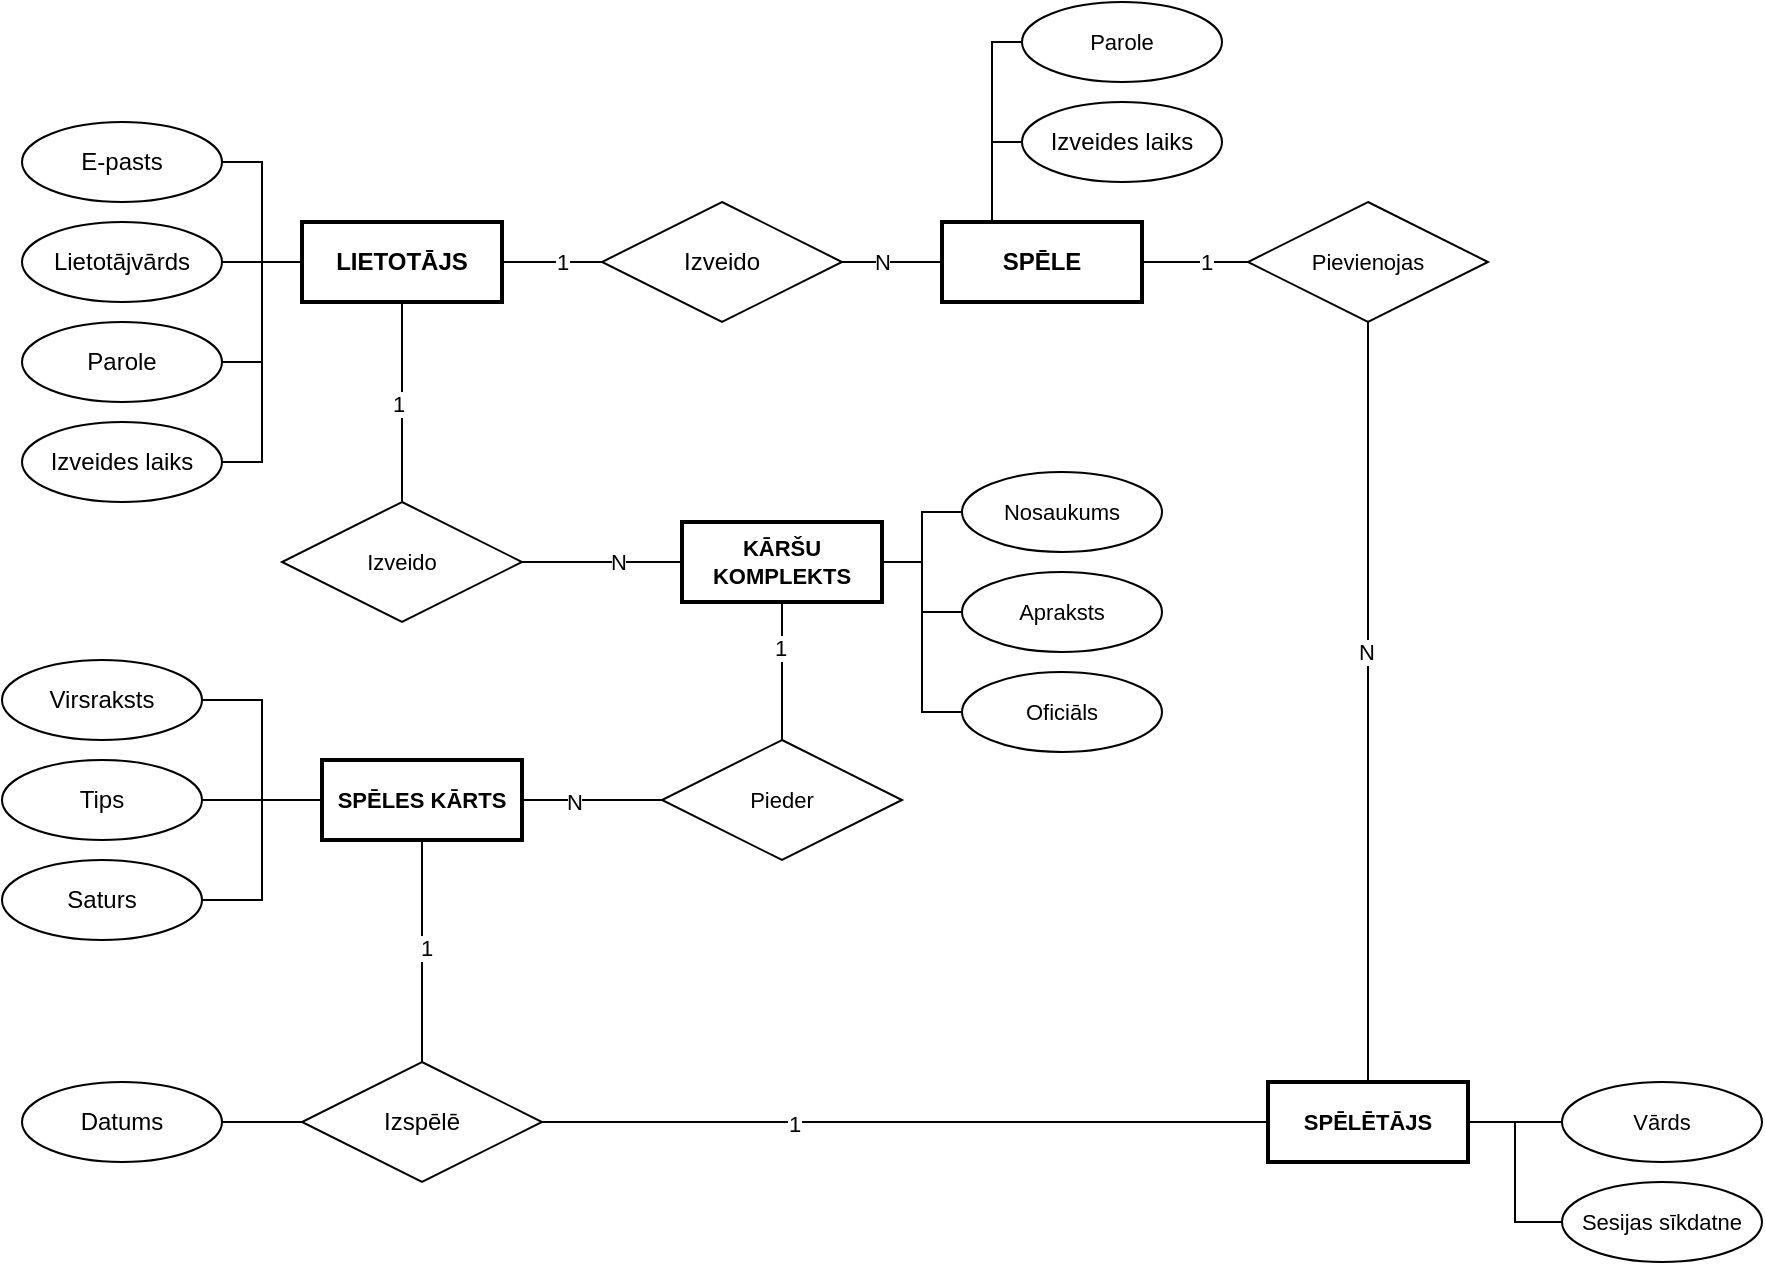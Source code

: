 <mxfile version="22.1.5" type="github">
  <diagram name="Page-1" id="boCHcTS4KuRH3LGrLZ6n">
    <mxGraphModel dx="1165" dy="635" grid="1" gridSize="10" guides="1" tooltips="1" connect="1" arrows="1" fold="1" page="1" pageScale="1" pageWidth="850" pageHeight="1100" math="0" shadow="0">
      <root>
        <mxCell id="0" />
        <mxCell id="1" parent="0" />
        <mxCell id="E9g5uc1TUt96TrxoYDHK-8" style="edgeStyle=orthogonalEdgeStyle;rounded=0;orthogonalLoop=1;jettySize=auto;html=1;entryX=1;entryY=0.5;entryDx=0;entryDy=0;endArrow=none;endFill=0;" parent="1" source="E9g5uc1TUt96TrxoYDHK-1" target="E9g5uc1TUt96TrxoYDHK-6" edge="1">
          <mxGeometry relative="1" as="geometry" />
        </mxCell>
        <mxCell id="RjY2HMoWJRFDwv6zGJCa-20" style="edgeStyle=orthogonalEdgeStyle;shape=connector;rounded=0;orthogonalLoop=1;jettySize=auto;html=1;entryX=1;entryY=0.5;entryDx=0;entryDy=0;labelBackgroundColor=default;strokeColor=default;align=center;verticalAlign=middle;fontFamily=Helvetica;fontSize=11;fontColor=default;endArrow=none;endFill=0;" parent="1" source="E9g5uc1TUt96TrxoYDHK-1" target="RjY2HMoWJRFDwv6zGJCa-19" edge="1">
          <mxGeometry relative="1" as="geometry" />
        </mxCell>
        <mxCell id="RjY2HMoWJRFDwv6zGJCa-29" value="" style="edgeStyle=orthogonalEdgeStyle;shape=connector;rounded=0;orthogonalLoop=1;jettySize=auto;html=1;labelBackgroundColor=default;strokeColor=default;align=center;verticalAlign=middle;fontFamily=Helvetica;fontSize=11;fontColor=default;endArrow=none;endFill=0;" parent="1" source="E9g5uc1TUt96TrxoYDHK-1" target="RjY2HMoWJRFDwv6zGJCa-28" edge="1">
          <mxGeometry relative="1" as="geometry" />
        </mxCell>
        <mxCell id="RjY2HMoWJRFDwv6zGJCa-31" value="1" style="edgeLabel;html=1;align=center;verticalAlign=middle;resizable=0;points=[];fontSize=11;fontFamily=Helvetica;fontColor=default;" parent="RjY2HMoWJRFDwv6zGJCa-29" vertex="1" connectable="0">
          <mxGeometry x="0.02" y="-2" relative="1" as="geometry">
            <mxPoint as="offset" />
          </mxGeometry>
        </mxCell>
        <mxCell id="E9g5uc1TUt96TrxoYDHK-1" value="LIETOTĀJS" style="whiteSpace=wrap;html=1;align=center;fontStyle=1;strokeWidth=2;" parent="1" vertex="1">
          <mxGeometry x="160" y="520" width="100" height="40" as="geometry" />
        </mxCell>
        <mxCell id="E9g5uc1TUt96TrxoYDHK-3" value="E-pasts" style="ellipse;whiteSpace=wrap;html=1;align=center;" parent="1" vertex="1">
          <mxGeometry x="20" y="470" width="100" height="40" as="geometry" />
        </mxCell>
        <mxCell id="E9g5uc1TUt96TrxoYDHK-4" value="Parole" style="ellipse;whiteSpace=wrap;html=1;align=center;" parent="1" vertex="1">
          <mxGeometry x="20" y="570" width="100" height="40" as="geometry" />
        </mxCell>
        <mxCell id="E9g5uc1TUt96TrxoYDHK-6" value="Lietotājvārds" style="ellipse;whiteSpace=wrap;html=1;align=center;" parent="1" vertex="1">
          <mxGeometry x="20" y="520" width="100" height="40" as="geometry" />
        </mxCell>
        <mxCell id="E9g5uc1TUt96TrxoYDHK-12" style="edgeStyle=orthogonalEdgeStyle;rounded=0;orthogonalLoop=1;jettySize=auto;html=1;entryX=1;entryY=0.5;entryDx=0;entryDy=0;endArrow=none;endFill=0;exitX=0;exitY=0.5;exitDx=0;exitDy=0;" parent="1" source="E9g5uc1TUt96TrxoYDHK-10" target="E9g5uc1TUt96TrxoYDHK-1" edge="1">
          <mxGeometry relative="1" as="geometry">
            <mxPoint x="290" y="540" as="sourcePoint" />
          </mxGeometry>
        </mxCell>
        <mxCell id="E9g5uc1TUt96TrxoYDHK-16" value="1" style="edgeLabel;html=1;align=center;verticalAlign=middle;resizable=0;points=[];fontSize=11;fontFamily=Helvetica;fontColor=default;" parent="E9g5uc1TUt96TrxoYDHK-12" vertex="1" connectable="0">
          <mxGeometry x="0.773" y="-1" relative="1" as="geometry">
            <mxPoint x="24" y="1" as="offset" />
          </mxGeometry>
        </mxCell>
        <mxCell id="E9g5uc1TUt96TrxoYDHK-10" value="Izveido" style="shape=rhombus;perimeter=rhombusPerimeter;whiteSpace=wrap;html=1;align=center;" parent="1" vertex="1">
          <mxGeometry x="310" y="510" width="120" height="60" as="geometry" />
        </mxCell>
        <mxCell id="E9g5uc1TUt96TrxoYDHK-26" style="edgeStyle=orthogonalEdgeStyle;shape=connector;rounded=0;orthogonalLoop=1;jettySize=auto;html=1;entryX=0;entryY=0.5;entryDx=0;entryDy=0;labelBackgroundColor=default;strokeColor=default;align=center;verticalAlign=middle;fontFamily=Helvetica;fontSize=11;fontColor=default;endArrow=none;endFill=0;" parent="1" source="E9g5uc1TUt96TrxoYDHK-13" target="E9g5uc1TUt96TrxoYDHK-25" edge="1">
          <mxGeometry relative="1" as="geometry" />
        </mxCell>
        <mxCell id="E9g5uc1TUt96TrxoYDHK-36" value="1" style="edgeLabel;html=1;align=center;verticalAlign=middle;resizable=0;points=[];fontSize=11;fontFamily=Helvetica;fontColor=default;" parent="E9g5uc1TUt96TrxoYDHK-26" vertex="1" connectable="0">
          <mxGeometry x="0.209" relative="1" as="geometry">
            <mxPoint as="offset" />
          </mxGeometry>
        </mxCell>
        <mxCell id="E9g5uc1TUt96TrxoYDHK-13" value="SPĒLE" style="whiteSpace=wrap;html=1;align=center;fontStyle=1;strokeWidth=2;" parent="1" vertex="1">
          <mxGeometry x="480" y="520" width="100" height="40" as="geometry" />
        </mxCell>
        <mxCell id="E9g5uc1TUt96TrxoYDHK-14" style="edgeStyle=orthogonalEdgeStyle;shape=connector;rounded=0;orthogonalLoop=1;jettySize=auto;html=1;entryX=0;entryY=0.5;entryDx=0;entryDy=0;labelBackgroundColor=default;strokeColor=default;align=center;verticalAlign=middle;fontFamily=Helvetica;fontSize=11;fontColor=default;endArrow=none;endFill=0;" parent="1" source="E9g5uc1TUt96TrxoYDHK-10" target="E9g5uc1TUt96TrxoYDHK-13" edge="1">
          <mxGeometry relative="1" as="geometry" />
        </mxCell>
        <mxCell id="E9g5uc1TUt96TrxoYDHK-43" value="N" style="edgeLabel;html=1;align=center;verticalAlign=middle;resizable=0;points=[];fontSize=11;fontFamily=Helvetica;fontColor=default;" parent="E9g5uc1TUt96TrxoYDHK-14" vertex="1" connectable="0">
          <mxGeometry x="0.501" y="-2" relative="1" as="geometry">
            <mxPoint x="-18" y="-2" as="offset" />
          </mxGeometry>
        </mxCell>
        <mxCell id="E9g5uc1TUt96TrxoYDHK-20" value="" style="endArrow=none;html=1;rounded=0;labelBackgroundColor=default;strokeColor=default;align=center;verticalAlign=middle;fontFamily=Helvetica;fontSize=11;fontColor=default;shape=connector;entryX=1;entryY=0.5;entryDx=0;entryDy=0;exitX=1;exitY=0.5;exitDx=0;exitDy=0;edgeStyle=orthogonalEdgeStyle;" parent="1" source="E9g5uc1TUt96TrxoYDHK-3" target="E9g5uc1TUt96TrxoYDHK-4" edge="1">
          <mxGeometry relative="1" as="geometry">
            <mxPoint x="140" y="490" as="sourcePoint" />
            <mxPoint x="140" y="600" as="targetPoint" />
            <Array as="points">
              <mxPoint x="140" y="490" />
              <mxPoint x="140" y="590" />
            </Array>
          </mxGeometry>
        </mxCell>
        <mxCell id="E9g5uc1TUt96TrxoYDHK-21" value="Parole" style="ellipse;whiteSpace=wrap;html=1;align=center;fontFamily=Helvetica;fontSize=11;fontColor=default;" parent="1" vertex="1">
          <mxGeometry x="520" y="410" width="100" height="40" as="geometry" />
        </mxCell>
        <mxCell id="E9g5uc1TUt96TrxoYDHK-23" value="" style="endArrow=none;html=1;rounded=0;labelBackgroundColor=default;strokeColor=default;align=center;verticalAlign=middle;fontFamily=Helvetica;fontSize=11;fontColor=default;shape=connector;exitX=0;exitY=0.5;exitDx=0;exitDy=0;edgeStyle=orthogonalEdgeStyle;entryX=0.25;entryY=0;entryDx=0;entryDy=0;" parent="1" source="E9g5uc1TUt96TrxoYDHK-21" target="E9g5uc1TUt96TrxoYDHK-13" edge="1">
          <mxGeometry relative="1" as="geometry">
            <mxPoint x="460" y="440" as="sourcePoint" />
            <mxPoint x="505" y="490" as="targetPoint" />
          </mxGeometry>
        </mxCell>
        <mxCell id="E9g5uc1TUt96TrxoYDHK-28" style="edgeStyle=orthogonalEdgeStyle;shape=connector;rounded=0;orthogonalLoop=1;jettySize=auto;html=1;entryX=0.5;entryY=0;entryDx=0;entryDy=0;labelBackgroundColor=default;strokeColor=default;align=center;verticalAlign=middle;fontFamily=Helvetica;fontSize=11;fontColor=default;endArrow=none;endFill=0;exitX=0.5;exitY=1;exitDx=0;exitDy=0;" parent="1" source="E9g5uc1TUt96TrxoYDHK-25" target="E9g5uc1TUt96TrxoYDHK-27" edge="1">
          <mxGeometry relative="1" as="geometry">
            <mxPoint x="703" y="900" as="sourcePoint" />
          </mxGeometry>
        </mxCell>
        <mxCell id="E9g5uc1TUt96TrxoYDHK-37" value="N" style="edgeLabel;html=1;align=center;verticalAlign=middle;resizable=0;points=[];fontSize=11;fontFamily=Helvetica;fontColor=default;" parent="E9g5uc1TUt96TrxoYDHK-28" vertex="1" connectable="0">
          <mxGeometry x="-0.133" y="2" relative="1" as="geometry">
            <mxPoint x="-3" as="offset" />
          </mxGeometry>
        </mxCell>
        <mxCell id="E9g5uc1TUt96TrxoYDHK-25" value="Pievienojas" style="shape=rhombus;perimeter=rhombusPerimeter;whiteSpace=wrap;html=1;align=center;fontFamily=Helvetica;fontSize=11;fontColor=default;" parent="1" vertex="1">
          <mxGeometry x="633" y="510" width="120" height="60" as="geometry" />
        </mxCell>
        <mxCell id="E9g5uc1TUt96TrxoYDHK-39" style="edgeStyle=orthogonalEdgeStyle;shape=connector;rounded=0;orthogonalLoop=1;jettySize=auto;html=1;entryX=1;entryY=0.5;entryDx=0;entryDy=0;labelBackgroundColor=default;strokeColor=default;align=center;verticalAlign=middle;fontFamily=Helvetica;fontSize=11;fontColor=default;endArrow=none;endFill=0;" parent="1" source="E9g5uc1TUt96TrxoYDHK-27" target="E9g5uc1TUt96TrxoYDHK-38" edge="1">
          <mxGeometry relative="1" as="geometry" />
        </mxCell>
        <mxCell id="E9g5uc1TUt96TrxoYDHK-40" value="1" style="edgeLabel;html=1;align=center;verticalAlign=middle;resizable=0;points=[];fontSize=11;fontFamily=Helvetica;fontColor=default;" parent="E9g5uc1TUt96TrxoYDHK-39" vertex="1" connectable="0">
          <mxGeometry x="0.305" y="1" relative="1" as="geometry">
            <mxPoint as="offset" />
          </mxGeometry>
        </mxCell>
        <mxCell id="E9g5uc1TUt96TrxoYDHK-27" value="SPĒLĒTĀJS" style="whiteSpace=wrap;html=1;align=center;fontFamily=Helvetica;fontSize=11;fontColor=default;fontStyle=1;strokeWidth=2;" parent="1" vertex="1">
          <mxGeometry x="643" y="950" width="100" height="40" as="geometry" />
        </mxCell>
        <mxCell id="RjY2HMoWJRFDwv6zGJCa-34" style="edgeStyle=orthogonalEdgeStyle;shape=connector;rounded=0;orthogonalLoop=1;jettySize=auto;html=1;entryX=1;entryY=0.5;entryDx=0;entryDy=0;labelBackgroundColor=default;strokeColor=default;align=center;verticalAlign=middle;fontFamily=Helvetica;fontSize=11;fontColor=default;endArrow=none;endFill=0;" parent="1" source="E9g5uc1TUt96TrxoYDHK-30" target="E9g5uc1TUt96TrxoYDHK-27" edge="1">
          <mxGeometry relative="1" as="geometry" />
        </mxCell>
        <mxCell id="E9g5uc1TUt96TrxoYDHK-30" value="Vārds" style="ellipse;whiteSpace=wrap;html=1;align=center;fontFamily=Helvetica;fontSize=11;fontColor=default;" parent="1" vertex="1">
          <mxGeometry x="790" y="950" width="100" height="40" as="geometry" />
        </mxCell>
        <mxCell id="E9g5uc1TUt96TrxoYDHK-50" style="edgeStyle=orthogonalEdgeStyle;shape=connector;rounded=0;orthogonalLoop=1;jettySize=auto;html=1;labelBackgroundColor=default;strokeColor=default;align=center;verticalAlign=middle;fontFamily=Helvetica;fontSize=11;fontColor=default;endArrow=none;endFill=0;" parent="1" source="E9g5uc1TUt96TrxoYDHK-35" target="E9g5uc1TUt96TrxoYDHK-51" edge="1">
          <mxGeometry relative="1" as="geometry">
            <mxPoint x="630.0" y="849" as="targetPoint" />
          </mxGeometry>
        </mxCell>
        <mxCell id="E9g5uc1TUt96TrxoYDHK-62" value="N" style="edgeLabel;html=1;align=center;verticalAlign=middle;resizable=0;points=[];fontSize=11;fontFamily=Helvetica;fontColor=default;" parent="E9g5uc1TUt96TrxoYDHK-50" vertex="1" connectable="0">
          <mxGeometry x="-0.275" y="-1" relative="1" as="geometry">
            <mxPoint as="offset" />
          </mxGeometry>
        </mxCell>
        <mxCell id="RjY2HMoWJRFDwv6zGJCa-12" style="edgeStyle=orthogonalEdgeStyle;shape=connector;rounded=0;orthogonalLoop=1;jettySize=auto;html=1;entryX=1;entryY=0.5;entryDx=0;entryDy=0;labelBackgroundColor=default;strokeColor=default;align=center;verticalAlign=middle;fontFamily=Helvetica;fontSize=11;fontColor=default;endArrow=none;endFill=0;" parent="1" source="E9g5uc1TUt96TrxoYDHK-35" target="E9g5uc1TUt96TrxoYDHK-44" edge="1">
          <mxGeometry relative="1" as="geometry" />
        </mxCell>
        <mxCell id="RjY2HMoWJRFDwv6zGJCa-13" style="edgeStyle=orthogonalEdgeStyle;shape=connector;rounded=0;orthogonalLoop=1;jettySize=auto;html=1;entryX=1;entryY=0.5;entryDx=0;entryDy=0;labelBackgroundColor=default;strokeColor=default;align=center;verticalAlign=middle;fontFamily=Helvetica;fontSize=11;fontColor=default;endArrow=none;endFill=0;" parent="1" source="E9g5uc1TUt96TrxoYDHK-35" target="E9g5uc1TUt96TrxoYDHK-46" edge="1">
          <mxGeometry relative="1" as="geometry" />
        </mxCell>
        <mxCell id="E9g5uc1TUt96TrxoYDHK-35" value="SPĒLES KĀRTS" style="whiteSpace=wrap;html=1;align=center;fontFamily=Helvetica;fontSize=11;fontColor=default;fontStyle=1;strokeWidth=2;" parent="1" vertex="1">
          <mxGeometry x="170.0" y="789" width="100" height="40" as="geometry" />
        </mxCell>
        <mxCell id="ahgXuo9t1WsFogtOvd6A-1" value="" style="edgeStyle=orthogonalEdgeStyle;rounded=0;orthogonalLoop=1;jettySize=auto;html=1;endArrow=none;endFill=0;" edge="1" parent="1" source="E9g5uc1TUt96TrxoYDHK-38" target="RjY2HMoWJRFDwv6zGJCa-14">
          <mxGeometry relative="1" as="geometry" />
        </mxCell>
        <mxCell id="E9g5uc1TUt96TrxoYDHK-38" value="Izspēlē" style="shape=rhombus;perimeter=rhombusPerimeter;whiteSpace=wrap;html=1;align=center;" parent="1" vertex="1">
          <mxGeometry x="160" y="940" width="120" height="60" as="geometry" />
        </mxCell>
        <mxCell id="E9g5uc1TUt96TrxoYDHK-44" value="Tips" style="ellipse;whiteSpace=wrap;html=1;align=center;" parent="1" vertex="1">
          <mxGeometry x="10.0" y="789" width="100" height="40" as="geometry" />
        </mxCell>
        <mxCell id="E9g5uc1TUt96TrxoYDHK-48" style="edgeStyle=orthogonalEdgeStyle;shape=connector;rounded=0;orthogonalLoop=1;jettySize=auto;html=1;entryX=0;entryY=0.5;entryDx=0;entryDy=0;labelBackgroundColor=default;strokeColor=default;align=center;verticalAlign=middle;fontFamily=Helvetica;fontSize=11;fontColor=default;endArrow=none;endFill=0;" parent="1" source="E9g5uc1TUt96TrxoYDHK-45" target="E9g5uc1TUt96TrxoYDHK-35" edge="1">
          <mxGeometry relative="1" as="geometry">
            <Array as="points" />
          </mxGeometry>
        </mxCell>
        <mxCell id="E9g5uc1TUt96TrxoYDHK-45" value="Virsraksts" style="ellipse;whiteSpace=wrap;html=1;align=center;" parent="1" vertex="1">
          <mxGeometry x="10.0" y="739" width="100" height="40" as="geometry" />
        </mxCell>
        <mxCell id="E9g5uc1TUt96TrxoYDHK-46" value="Saturs" style="ellipse;whiteSpace=wrap;html=1;align=center;" parent="1" vertex="1">
          <mxGeometry x="10.0" y="839" width="100" height="40" as="geometry" />
        </mxCell>
        <mxCell id="E9g5uc1TUt96TrxoYDHK-52" style="edgeStyle=orthogonalEdgeStyle;shape=connector;rounded=0;orthogonalLoop=1;jettySize=auto;html=1;labelBackgroundColor=default;strokeColor=default;align=center;verticalAlign=middle;fontFamily=Helvetica;fontSize=11;fontColor=default;endArrow=none;endFill=0;" parent="1" source="E9g5uc1TUt96TrxoYDHK-51" target="E9g5uc1TUt96TrxoYDHK-53" edge="1">
          <mxGeometry relative="1" as="geometry">
            <mxPoint x="600.0" y="799" as="targetPoint" />
          </mxGeometry>
        </mxCell>
        <mxCell id="E9g5uc1TUt96TrxoYDHK-63" value="1" style="edgeLabel;html=1;align=center;verticalAlign=middle;resizable=0;points=[];fontSize=11;fontFamily=Helvetica;fontColor=default;" parent="E9g5uc1TUt96TrxoYDHK-52" vertex="1" connectable="0">
          <mxGeometry x="0.329" y="1" relative="1" as="geometry">
            <mxPoint as="offset" />
          </mxGeometry>
        </mxCell>
        <mxCell id="E9g5uc1TUt96TrxoYDHK-51" value="Pieder" style="shape=rhombus;perimeter=rhombusPerimeter;whiteSpace=wrap;html=1;align=center;fontFamily=Helvetica;fontSize=11;fontColor=default;" parent="1" vertex="1">
          <mxGeometry x="340.0" y="779" width="120" height="60" as="geometry" />
        </mxCell>
        <mxCell id="E9g5uc1TUt96TrxoYDHK-57" style="edgeStyle=orthogonalEdgeStyle;shape=connector;rounded=0;orthogonalLoop=1;jettySize=auto;html=1;entryX=0;entryY=0.5;entryDx=0;entryDy=0;labelBackgroundColor=default;strokeColor=default;align=center;verticalAlign=middle;fontFamily=Helvetica;fontSize=11;fontColor=default;endArrow=none;endFill=0;" parent="1" source="E9g5uc1TUt96TrxoYDHK-53" target="E9g5uc1TUt96TrxoYDHK-54" edge="1">
          <mxGeometry relative="1" as="geometry" />
        </mxCell>
        <mxCell id="E9g5uc1TUt96TrxoYDHK-58" style="edgeStyle=orthogonalEdgeStyle;shape=connector;rounded=0;orthogonalLoop=1;jettySize=auto;html=1;entryX=0;entryY=0.5;entryDx=0;entryDy=0;labelBackgroundColor=default;strokeColor=default;align=center;verticalAlign=middle;fontFamily=Helvetica;fontSize=11;fontColor=default;endArrow=none;endFill=0;" parent="1" source="E9g5uc1TUt96TrxoYDHK-53" target="E9g5uc1TUt96TrxoYDHK-55" edge="1">
          <mxGeometry relative="1" as="geometry" />
        </mxCell>
        <mxCell id="E9g5uc1TUt96TrxoYDHK-59" style="edgeStyle=orthogonalEdgeStyle;shape=connector;rounded=0;orthogonalLoop=1;jettySize=auto;html=1;entryX=0;entryY=0.5;entryDx=0;entryDy=0;labelBackgroundColor=default;strokeColor=default;align=center;verticalAlign=middle;fontFamily=Helvetica;fontSize=11;fontColor=default;endArrow=none;endFill=0;" parent="1" source="E9g5uc1TUt96TrxoYDHK-53" target="E9g5uc1TUt96TrxoYDHK-56" edge="1">
          <mxGeometry relative="1" as="geometry" />
        </mxCell>
        <mxCell id="E9g5uc1TUt96TrxoYDHK-53" value="KĀRŠU KOMPLEKTS" style="whiteSpace=wrap;html=1;align=center;fontFamily=Helvetica;fontSize=11;fontColor=default;fontStyle=1;strokeWidth=2;" parent="1" vertex="1">
          <mxGeometry x="350.0" y="670" width="100" height="40" as="geometry" />
        </mxCell>
        <mxCell id="E9g5uc1TUt96TrxoYDHK-54" value="Nosaukums" style="ellipse;whiteSpace=wrap;html=1;align=center;fontFamily=Helvetica;fontSize=11;fontColor=default;" parent="1" vertex="1">
          <mxGeometry x="490.0" y="645" width="100" height="40" as="geometry" />
        </mxCell>
        <mxCell id="E9g5uc1TUt96TrxoYDHK-55" value="Apraksts" style="ellipse;whiteSpace=wrap;html=1;align=center;fontFamily=Helvetica;fontSize=11;fontColor=default;" parent="1" vertex="1">
          <mxGeometry x="490.0" y="695" width="100" height="40" as="geometry" />
        </mxCell>
        <mxCell id="E9g5uc1TUt96TrxoYDHK-56" value="Oficiāls" style="ellipse;whiteSpace=wrap;html=1;align=center;fontFamily=Helvetica;fontSize=11;fontColor=default;" parent="1" vertex="1">
          <mxGeometry x="490.0" y="745" width="100" height="40" as="geometry" />
        </mxCell>
        <mxCell id="RjY2HMoWJRFDwv6zGJCa-11" value="" style="edgeStyle=none;shape=connector;rounded=0;orthogonalLoop=1;jettySize=auto;html=1;labelBackgroundColor=default;strokeColor=default;align=center;verticalAlign=middle;fontFamily=Helvetica;fontSize=11;fontColor=default;endArrow=none;endFill=0;exitX=0.5;exitY=0;exitDx=0;exitDy=0;" parent="1" source="E9g5uc1TUt96TrxoYDHK-38" target="E9g5uc1TUt96TrxoYDHK-35" edge="1">
          <mxGeometry relative="1" as="geometry">
            <mxPoint x="220.0" y="860" as="sourcePoint" />
          </mxGeometry>
        </mxCell>
        <mxCell id="RjY2HMoWJRFDwv6zGJCa-27" value="1" style="edgeLabel;html=1;align=center;verticalAlign=middle;resizable=0;points=[];fontSize=11;fontFamily=Helvetica;fontColor=default;" parent="RjY2HMoWJRFDwv6zGJCa-11" vertex="1" connectable="0">
          <mxGeometry x="0.024" y="-2" relative="1" as="geometry">
            <mxPoint as="offset" />
          </mxGeometry>
        </mxCell>
        <mxCell id="RjY2HMoWJRFDwv6zGJCa-14" value="Datums" style="ellipse;whiteSpace=wrap;html=1;align=center;" parent="1" vertex="1">
          <mxGeometry x="20" y="950" width="100" height="40" as="geometry" />
        </mxCell>
        <mxCell id="RjY2HMoWJRFDwv6zGJCa-19" value="Izveides laiks" style="ellipse;whiteSpace=wrap;html=1;align=center;" parent="1" vertex="1">
          <mxGeometry x="20" y="620" width="100" height="40" as="geometry" />
        </mxCell>
        <mxCell id="RjY2HMoWJRFDwv6zGJCa-25" style="edgeStyle=orthogonalEdgeStyle;shape=connector;rounded=0;orthogonalLoop=1;jettySize=auto;html=1;entryX=0.25;entryY=0;entryDx=0;entryDy=0;labelBackgroundColor=default;strokeColor=default;align=center;verticalAlign=middle;fontFamily=Helvetica;fontSize=11;fontColor=default;endArrow=none;endFill=0;" parent="1" source="RjY2HMoWJRFDwv6zGJCa-23" target="E9g5uc1TUt96TrxoYDHK-13" edge="1">
          <mxGeometry relative="1" as="geometry">
            <Array as="points">
              <mxPoint x="505" y="480" />
            </Array>
          </mxGeometry>
        </mxCell>
        <mxCell id="RjY2HMoWJRFDwv6zGJCa-23" value="Izveides laiks" style="ellipse;whiteSpace=wrap;html=1;align=center;" parent="1" vertex="1">
          <mxGeometry x="520" y="460" width="100" height="40" as="geometry" />
        </mxCell>
        <mxCell id="RjY2HMoWJRFDwv6zGJCa-30" value="" style="edgeStyle=orthogonalEdgeStyle;shape=connector;rounded=0;orthogonalLoop=1;jettySize=auto;html=1;labelBackgroundColor=default;strokeColor=default;align=center;verticalAlign=middle;fontFamily=Helvetica;fontSize=11;fontColor=default;endArrow=none;endFill=0;" parent="1" source="RjY2HMoWJRFDwv6zGJCa-28" target="E9g5uc1TUt96TrxoYDHK-53" edge="1">
          <mxGeometry relative="1" as="geometry" />
        </mxCell>
        <mxCell id="RjY2HMoWJRFDwv6zGJCa-32" value="N" style="edgeLabel;html=1;align=center;verticalAlign=middle;resizable=0;points=[];fontSize=11;fontFamily=Helvetica;fontColor=default;" parent="RjY2HMoWJRFDwv6zGJCa-30" vertex="1" connectable="0">
          <mxGeometry x="0.183" relative="1" as="geometry">
            <mxPoint as="offset" />
          </mxGeometry>
        </mxCell>
        <mxCell id="RjY2HMoWJRFDwv6zGJCa-28" value="Izveido" style="shape=rhombus;perimeter=rhombusPerimeter;whiteSpace=wrap;html=1;align=center;fontFamily=Helvetica;fontSize=11;fontColor=default;" parent="1" vertex="1">
          <mxGeometry x="150.0" y="660" width="120" height="60" as="geometry" />
        </mxCell>
        <mxCell id="RjY2HMoWJRFDwv6zGJCa-35" style="edgeStyle=orthogonalEdgeStyle;shape=connector;rounded=0;orthogonalLoop=1;jettySize=auto;html=1;entryX=1;entryY=0.5;entryDx=0;entryDy=0;labelBackgroundColor=default;strokeColor=default;align=center;verticalAlign=middle;fontFamily=Helvetica;fontSize=11;fontColor=default;endArrow=none;endFill=0;" parent="1" source="RjY2HMoWJRFDwv6zGJCa-33" target="E9g5uc1TUt96TrxoYDHK-27" edge="1">
          <mxGeometry relative="1" as="geometry" />
        </mxCell>
        <mxCell id="RjY2HMoWJRFDwv6zGJCa-33" value="Sesijas sīkdatne" style="ellipse;whiteSpace=wrap;html=1;align=center;fontFamily=Helvetica;fontSize=11;fontColor=default;" parent="1" vertex="1">
          <mxGeometry x="790" y="1000" width="100" height="40" as="geometry" />
        </mxCell>
      </root>
    </mxGraphModel>
  </diagram>
</mxfile>
